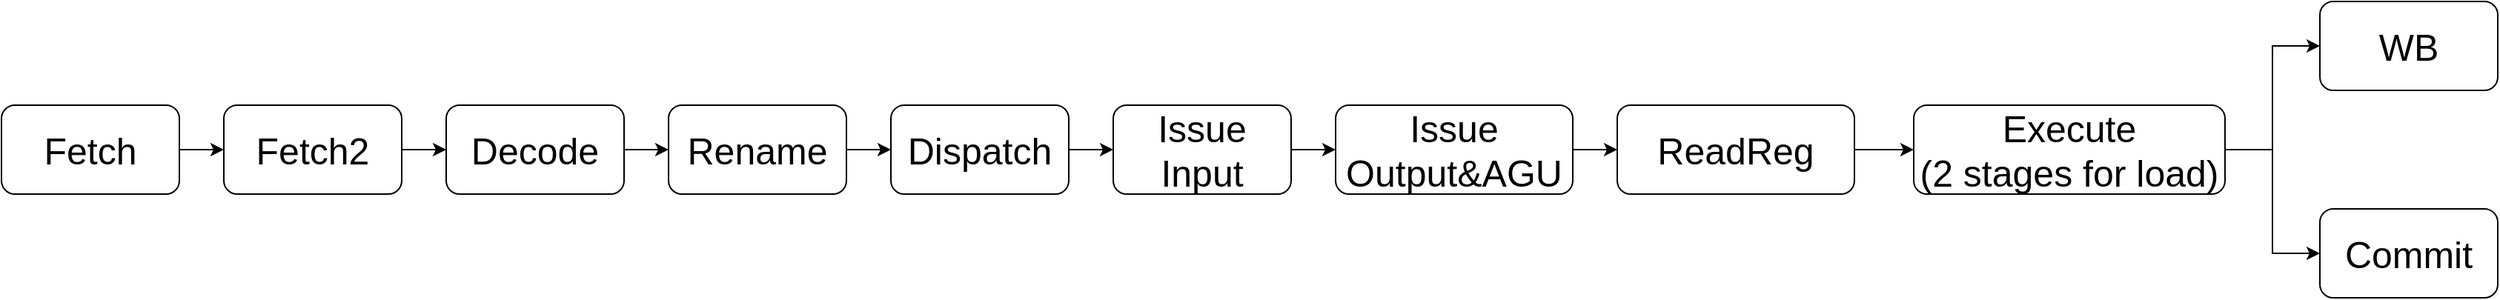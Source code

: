 <mxfile version="16.1.2" type="device"><diagram id="S8VoaNCvkjETvXptpZUz" name="第 1 页"><mxGraphModel dx="1673" dy="1018" grid="1" gridSize="10" guides="1" tooltips="1" connect="1" arrows="1" fold="1" page="1" pageScale="1" pageWidth="827" pageHeight="1169" math="0" shadow="0"><root><mxCell id="0"/><mxCell id="1" parent="0"/><mxCell id="coJ9eSbxag9eNpPG_Vwo-3" value="" style="edgeStyle=orthogonalEdgeStyle;rounded=0;orthogonalLoop=1;jettySize=auto;html=1;fontSize=25;" edge="1" parent="1" source="coJ9eSbxag9eNpPG_Vwo-1" target="coJ9eSbxag9eNpPG_Vwo-2"><mxGeometry relative="1" as="geometry"/></mxCell><mxCell id="coJ9eSbxag9eNpPG_Vwo-1" value="&lt;font style=&quot;font-size: 25px&quot;&gt;Fetch&lt;/font&gt;" style="rounded=1;whiteSpace=wrap;html=1;" vertex="1" parent="1"><mxGeometry x="90" y="380" width="120" height="60" as="geometry"/></mxCell><mxCell id="coJ9eSbxag9eNpPG_Vwo-5" value="" style="edgeStyle=orthogonalEdgeStyle;rounded=0;orthogonalLoop=1;jettySize=auto;html=1;fontSize=25;" edge="1" parent="1" source="coJ9eSbxag9eNpPG_Vwo-2" target="coJ9eSbxag9eNpPG_Vwo-4"><mxGeometry relative="1" as="geometry"/></mxCell><mxCell id="coJ9eSbxag9eNpPG_Vwo-2" value="&lt;font style=&quot;font-size: 25px&quot;&gt;Fetch2&lt;/font&gt;" style="rounded=1;whiteSpace=wrap;html=1;" vertex="1" parent="1"><mxGeometry x="240" y="380" width="120" height="60" as="geometry"/></mxCell><mxCell id="coJ9eSbxag9eNpPG_Vwo-7" value="" style="edgeStyle=orthogonalEdgeStyle;rounded=0;orthogonalLoop=1;jettySize=auto;html=1;fontSize=25;" edge="1" parent="1" source="coJ9eSbxag9eNpPG_Vwo-4" target="coJ9eSbxag9eNpPG_Vwo-6"><mxGeometry relative="1" as="geometry"/></mxCell><mxCell id="coJ9eSbxag9eNpPG_Vwo-4" value="&lt;font style=&quot;font-size: 25px&quot;&gt;Decode&lt;/font&gt;" style="rounded=1;whiteSpace=wrap;html=1;" vertex="1" parent="1"><mxGeometry x="390" y="380" width="120" height="60" as="geometry"/></mxCell><mxCell id="coJ9eSbxag9eNpPG_Vwo-9" value="" style="edgeStyle=orthogonalEdgeStyle;rounded=0;orthogonalLoop=1;jettySize=auto;html=1;fontSize=25;" edge="1" parent="1" source="coJ9eSbxag9eNpPG_Vwo-6" target="coJ9eSbxag9eNpPG_Vwo-8"><mxGeometry relative="1" as="geometry"/></mxCell><mxCell id="coJ9eSbxag9eNpPG_Vwo-6" value="&lt;font style=&quot;font-size: 25px&quot;&gt;Rename&lt;/font&gt;" style="rounded=1;whiteSpace=wrap;html=1;" vertex="1" parent="1"><mxGeometry x="540" y="380" width="120" height="60" as="geometry"/></mxCell><mxCell id="coJ9eSbxag9eNpPG_Vwo-19" value="" style="edgeStyle=orthogonalEdgeStyle;rounded=0;orthogonalLoop=1;jettySize=auto;html=1;fontSize=25;" edge="1" parent="1" source="coJ9eSbxag9eNpPG_Vwo-8" target="coJ9eSbxag9eNpPG_Vwo-18"><mxGeometry relative="1" as="geometry"/></mxCell><mxCell id="coJ9eSbxag9eNpPG_Vwo-8" value="&lt;font style=&quot;font-size: 25px&quot;&gt;Dispatch&lt;/font&gt;" style="rounded=1;whiteSpace=wrap;html=1;" vertex="1" parent="1"><mxGeometry x="690" y="380" width="120" height="60" as="geometry"/></mxCell><mxCell id="coJ9eSbxag9eNpPG_Vwo-23" value="" style="edgeStyle=orthogonalEdgeStyle;rounded=0;orthogonalLoop=1;jettySize=auto;html=1;fontSize=25;" edge="1" parent="1" source="coJ9eSbxag9eNpPG_Vwo-10" target="coJ9eSbxag9eNpPG_Vwo-22"><mxGeometry relative="1" as="geometry"/></mxCell><mxCell id="coJ9eSbxag9eNpPG_Vwo-10" value="&lt;font style=&quot;font-size: 25px&quot;&gt;Issue&lt;br&gt;Output&amp;amp;AGU&lt;br&gt;&lt;/font&gt;" style="rounded=1;whiteSpace=wrap;html=1;" vertex="1" parent="1"><mxGeometry x="990" y="380" width="160" height="60" as="geometry"/></mxCell><mxCell id="coJ9eSbxag9eNpPG_Vwo-26" style="edgeStyle=orthogonalEdgeStyle;rounded=0;orthogonalLoop=1;jettySize=auto;html=1;exitX=1;exitY=0.5;exitDx=0;exitDy=0;entryX=0;entryY=0.5;entryDx=0;entryDy=0;fontSize=25;" edge="1" parent="1" source="coJ9eSbxag9eNpPG_Vwo-12" target="coJ9eSbxag9eNpPG_Vwo-14"><mxGeometry relative="1" as="geometry"/></mxCell><mxCell id="coJ9eSbxag9eNpPG_Vwo-27" style="edgeStyle=orthogonalEdgeStyle;rounded=0;orthogonalLoop=1;jettySize=auto;html=1;exitX=1;exitY=0.5;exitDx=0;exitDy=0;entryX=0;entryY=0.5;entryDx=0;entryDy=0;fontSize=25;" edge="1" parent="1" source="coJ9eSbxag9eNpPG_Vwo-12" target="coJ9eSbxag9eNpPG_Vwo-16"><mxGeometry relative="1" as="geometry"/></mxCell><mxCell id="coJ9eSbxag9eNpPG_Vwo-12" value="&lt;font style=&quot;font-size: 25px&quot;&gt;Execute&lt;br&gt;(2 stages for load)&lt;br&gt;&lt;/font&gt;" style="rounded=1;whiteSpace=wrap;html=1;" vertex="1" parent="1"><mxGeometry x="1380" y="380" width="210" height="60" as="geometry"/></mxCell><mxCell id="coJ9eSbxag9eNpPG_Vwo-14" value="&lt;font style=&quot;font-size: 25px&quot;&gt;WB&lt;br&gt;&lt;/font&gt;" style="rounded=1;whiteSpace=wrap;html=1;" vertex="1" parent="1"><mxGeometry x="1654" y="310" width="120" height="60" as="geometry"/></mxCell><mxCell id="coJ9eSbxag9eNpPG_Vwo-16" value="&lt;font style=&quot;font-size: 25px&quot;&gt;Commit&lt;br&gt;&lt;/font&gt;" style="rounded=1;whiteSpace=wrap;html=1;" vertex="1" parent="1"><mxGeometry x="1654" y="450" width="120" height="60" as="geometry"/></mxCell><mxCell id="coJ9eSbxag9eNpPG_Vwo-20" style="edgeStyle=orthogonalEdgeStyle;rounded=0;orthogonalLoop=1;jettySize=auto;html=1;exitX=1;exitY=0.5;exitDx=0;exitDy=0;fontSize=25;" edge="1" parent="1" source="coJ9eSbxag9eNpPG_Vwo-18" target="coJ9eSbxag9eNpPG_Vwo-10"><mxGeometry relative="1" as="geometry"/></mxCell><mxCell id="coJ9eSbxag9eNpPG_Vwo-18" value="&lt;span style=&quot;font-size: 25px&quot;&gt;Issue&lt;br&gt;Input&lt;br&gt;&lt;/span&gt;" style="rounded=1;whiteSpace=wrap;html=1;" vertex="1" parent="1"><mxGeometry x="840" y="380" width="120" height="60" as="geometry"/></mxCell><mxCell id="coJ9eSbxag9eNpPG_Vwo-24" value="" style="edgeStyle=orthogonalEdgeStyle;rounded=0;orthogonalLoop=1;jettySize=auto;html=1;fontSize=25;" edge="1" parent="1" source="coJ9eSbxag9eNpPG_Vwo-22" target="coJ9eSbxag9eNpPG_Vwo-12"><mxGeometry relative="1" as="geometry"/></mxCell><mxCell id="coJ9eSbxag9eNpPG_Vwo-22" value="&lt;font style=&quot;font-size: 25px&quot;&gt;ReadReg&lt;br&gt;&lt;/font&gt;" style="rounded=1;whiteSpace=wrap;html=1;" vertex="1" parent="1"><mxGeometry x="1180" y="380" width="160" height="60" as="geometry"/></mxCell></root></mxGraphModel></diagram></mxfile>